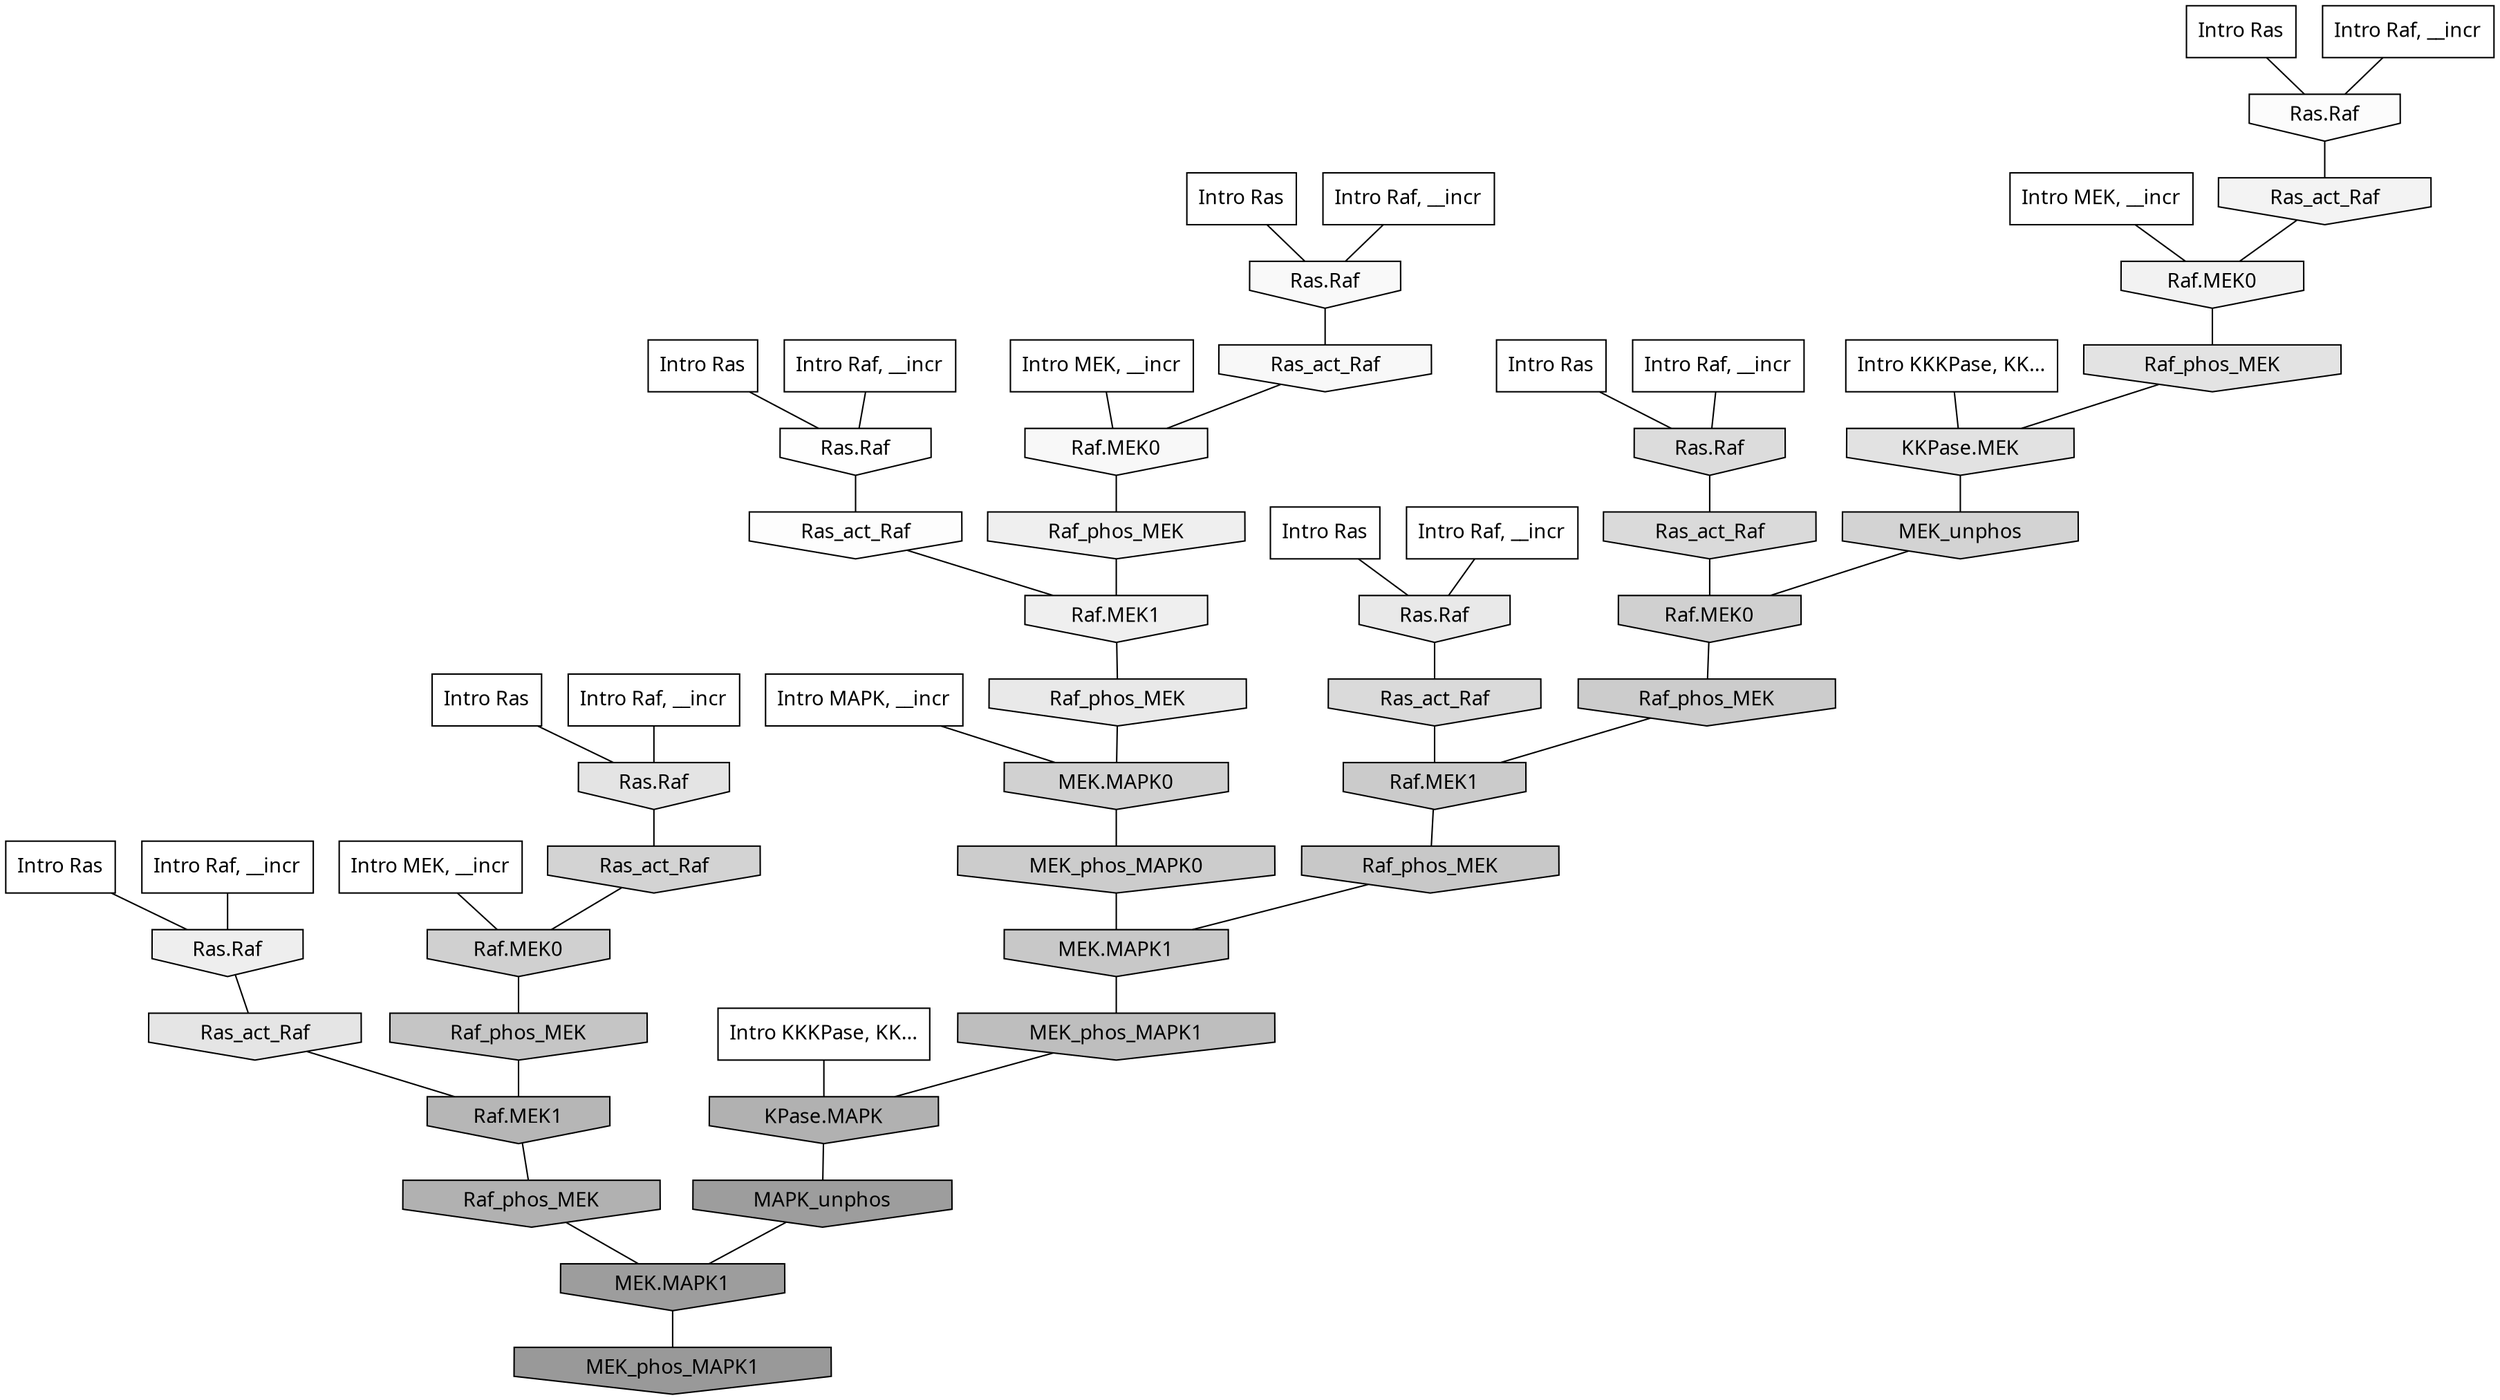 digraph G{
  rankdir="TB";
  ranksep=0.30;
  node [fontname="CMU Serif"];
  edge [fontname="CMU Serif"];
  
  18 [label="Intro Ras", shape=rectangle, style=filled, fillcolor="0.000 0.000 1.000"]
  
  30 [label="Intro Ras", shape=rectangle, style=filled, fillcolor="0.000 0.000 1.000"]
  
  52 [label="Intro Ras", shape=rectangle, style=filled, fillcolor="0.000 0.000 1.000"]
  
  59 [label="Intro Ras", shape=rectangle, style=filled, fillcolor="0.000 0.000 1.000"]
  
  78 [label="Intro Ras", shape=rectangle, style=filled, fillcolor="0.000 0.000 1.000"]
  
  89 [label="Intro Ras", shape=rectangle, style=filled, fillcolor="0.000 0.000 1.000"]
  
  99 [label="Intro Ras", shape=rectangle, style=filled, fillcolor="0.000 0.000 1.000"]
  
  124 [label="Intro Raf, __incr", shape=rectangle, style=filled, fillcolor="0.000 0.000 1.000"]
  
  470 [label="Intro Raf, __incr", shape=rectangle, style=filled, fillcolor="0.000 0.000 1.000"]
  
  476 [label="Intro Raf, __incr", shape=rectangle, style=filled, fillcolor="0.000 0.000 1.000"]
  
  503 [label="Intro Raf, __incr", shape=rectangle, style=filled, fillcolor="0.000 0.000 1.000"]
  
  562 [label="Intro Raf, __incr", shape=rectangle, style=filled, fillcolor="0.000 0.000 1.000"]
  
  794 [label="Intro Raf, __incr", shape=rectangle, style=filled, fillcolor="0.000 0.000 1.000"]
  
  899 [label="Intro Raf, __incr", shape=rectangle, style=filled, fillcolor="0.000 0.000 1.000"]
  
  1317 [label="Intro MEK, __incr", shape=rectangle, style=filled, fillcolor="0.000 0.000 1.000"]
  
  1447 [label="Intro MEK, __incr", shape=rectangle, style=filled, fillcolor="0.000 0.000 1.000"]
  
  1890 [label="Intro MEK, __incr", shape=rectangle, style=filled, fillcolor="0.000 0.000 1.000"]
  
  2426 [label="Intro MAPK, __incr", shape=rectangle, style=filled, fillcolor="0.000 0.000 1.000"]
  
  3100 [label="Intro KKKPase, KK...", shape=rectangle, style=filled, fillcolor="0.000 0.000 1.000"]
  
  3195 [label="Intro KKKPase, KK...", shape=rectangle, style=filled, fillcolor="0.000 0.000 1.000"]
  
  3391 [label="Ras.Raf", shape=invhouse, style=filled, fillcolor="0.000 0.000 0.993"]
  
  3412 [label="Ras_act_Raf", shape=invhouse, style=filled, fillcolor="0.000 0.000 0.992"]
  
  3490 [label="Ras.Raf", shape=invhouse, style=filled, fillcolor="0.000 0.000 0.985"]
  
  3608 [label="Ras.Raf", shape=invhouse, style=filled, fillcolor="0.000 0.000 0.976"]
  
  3711 [label="Ras_act_Raf", shape=invhouse, style=filled, fillcolor="0.000 0.000 0.969"]
  
  3714 [label="Raf.MEK0", shape=invhouse, style=filled, fillcolor="0.000 0.000 0.969"]
  
  4152 [label="Ras_act_Raf", shape=invhouse, style=filled, fillcolor="0.000 0.000 0.953"]
  
  4262 [label="Raf.MEK0", shape=invhouse, style=filled, fillcolor="0.000 0.000 0.949"]
  
  4589 [label="Raf_phos_MEK", shape=invhouse, style=filled, fillcolor="0.000 0.000 0.936"]
  
  4618 [label="Raf.MEK1", shape=invhouse, style=filled, fillcolor="0.000 0.000 0.934"]
  
  4659 [label="Ras.Raf", shape=invhouse, style=filled, fillcolor="0.000 0.000 0.933"]
  
  5281 [label="Raf_phos_MEK", shape=invhouse, style=filled, fillcolor="0.000 0.000 0.913"]
  
  5342 [label="Ras.Raf", shape=invhouse, style=filled, fillcolor="0.000 0.000 0.911"]
  
  5721 [label="Ras_act_Raf", shape=invhouse, style=filled, fillcolor="0.000 0.000 0.898"]
  
  5890 [label="Ras.Raf", shape=invhouse, style=filled, fillcolor="0.000 0.000 0.894"]
  
  6100 [label="Raf_phos_MEK", shape=invhouse, style=filled, fillcolor="0.000 0.000 0.887"]
  
  6245 [label="KKPase.MEK", shape=invhouse, style=filled, fillcolor="0.000 0.000 0.884"]
  
  7306 [label="Ras.Raf", shape=invhouse, style=filled, fillcolor="0.000 0.000 0.862"]
  
  7746 [label="Ras_act_Raf", shape=invhouse, style=filled, fillcolor="0.000 0.000 0.854"]
  
  7843 [label="Ras_act_Raf", shape=invhouse, style=filled, fillcolor="0.000 0.000 0.852"]
  
  9401 [label="Ras_act_Raf", shape=invhouse, style=filled, fillcolor="0.000 0.000 0.827"]
  
  9584 [label="MEK_unphos", shape=invhouse, style=filled, fillcolor="0.000 0.000 0.826"]
  
  10067 [label="MEK.MAPK0", shape=invhouse, style=filled, fillcolor="0.000 0.000 0.820"]
  
  10360 [label="Raf.MEK0", shape=invhouse, style=filled, fillcolor="0.000 0.000 0.816"]
  
  10457 [label="Raf.MEK0", shape=invhouse, style=filled, fillcolor="0.000 0.000 0.815"]
  
  11820 [label="MEK_phos_MAPK0", shape=invhouse, style=filled, fillcolor="0.000 0.000 0.800"]
  
  12093 [label="Raf_phos_MEK", shape=invhouse, style=filled, fillcolor="0.000 0.000 0.798"]
  
  12241 [label="Raf.MEK1", shape=invhouse, style=filled, fillcolor="0.000 0.000 0.796"]
  
  13612 [label="Raf_phos_MEK", shape=invhouse, style=filled, fillcolor="0.000 0.000 0.784"]
  
  13616 [label="MEK.MAPK1", shape=invhouse, style=filled, fillcolor="0.000 0.000 0.784"]
  
  15120 [label="Raf_phos_MEK", shape=invhouse, style=filled, fillcolor="0.000 0.000 0.773"]
  
  17217 [label="MEK_phos_MAPK1", shape=invhouse, style=filled, fillcolor="0.000 0.000 0.746"]
  
  18766 [label="Raf.MEK1", shape=invhouse, style=filled, fillcolor="0.000 0.000 0.712"]
  
  19507 [label="Raf_phos_MEK", shape=invhouse, style=filled, fillcolor="0.000 0.000 0.693"]
  
  19545 [label="KPase.MAPK", shape=invhouse, style=filled, fillcolor="0.000 0.000 0.692"]
  
  21693 [label="MAPK_unphos", shape=invhouse, style=filled, fillcolor="0.000 0.000 0.616"]
  
  21695 [label="MEK.MAPK1", shape=invhouse, style=filled, fillcolor="0.000 0.000 0.616"]
  
  22158 [label="MEK_phos_MAPK1", shape=invhouse, style=filled, fillcolor="0.000 0.000 0.600"]
  
  
  21695 -> 22158 [dir=none, color="0.000 0.000 0.000"] 
  21693 -> 21695 [dir=none, color="0.000 0.000 0.000"] 
  19545 -> 21693 [dir=none, color="0.000 0.000 0.000"] 
  19507 -> 21695 [dir=none, color="0.000 0.000 0.000"] 
  18766 -> 19507 [dir=none, color="0.000 0.000 0.000"] 
  17217 -> 19545 [dir=none, color="0.000 0.000 0.000"] 
  15120 -> 18766 [dir=none, color="0.000 0.000 0.000"] 
  13616 -> 17217 [dir=none, color="0.000 0.000 0.000"] 
  13612 -> 13616 [dir=none, color="0.000 0.000 0.000"] 
  12241 -> 13612 [dir=none, color="0.000 0.000 0.000"] 
  12093 -> 12241 [dir=none, color="0.000 0.000 0.000"] 
  11820 -> 13616 [dir=none, color="0.000 0.000 0.000"] 
  10457 -> 15120 [dir=none, color="0.000 0.000 0.000"] 
  10360 -> 12093 [dir=none, color="0.000 0.000 0.000"] 
  10067 -> 11820 [dir=none, color="0.000 0.000 0.000"] 
  9584 -> 10360 [dir=none, color="0.000 0.000 0.000"] 
  9401 -> 10457 [dir=none, color="0.000 0.000 0.000"] 
  7843 -> 12241 [dir=none, color="0.000 0.000 0.000"] 
  7746 -> 10360 [dir=none, color="0.000 0.000 0.000"] 
  7306 -> 7746 [dir=none, color="0.000 0.000 0.000"] 
  6245 -> 9584 [dir=none, color="0.000 0.000 0.000"] 
  6100 -> 6245 [dir=none, color="0.000 0.000 0.000"] 
  5890 -> 9401 [dir=none, color="0.000 0.000 0.000"] 
  5721 -> 18766 [dir=none, color="0.000 0.000 0.000"] 
  5342 -> 7843 [dir=none, color="0.000 0.000 0.000"] 
  5281 -> 10067 [dir=none, color="0.000 0.000 0.000"] 
  4659 -> 5721 [dir=none, color="0.000 0.000 0.000"] 
  4618 -> 5281 [dir=none, color="0.000 0.000 0.000"] 
  4589 -> 4618 [dir=none, color="0.000 0.000 0.000"] 
  4262 -> 6100 [dir=none, color="0.000 0.000 0.000"] 
  4152 -> 4262 [dir=none, color="0.000 0.000 0.000"] 
  3714 -> 4589 [dir=none, color="0.000 0.000 0.000"] 
  3711 -> 3714 [dir=none, color="0.000 0.000 0.000"] 
  3608 -> 3711 [dir=none, color="0.000 0.000 0.000"] 
  3490 -> 4152 [dir=none, color="0.000 0.000 0.000"] 
  3412 -> 4618 [dir=none, color="0.000 0.000 0.000"] 
  3391 -> 3412 [dir=none, color="0.000 0.000 0.000"] 
  3195 -> 19545 [dir=none, color="0.000 0.000 0.000"] 
  3100 -> 6245 [dir=none, color="0.000 0.000 0.000"] 
  2426 -> 10067 [dir=none, color="0.000 0.000 0.000"] 
  1890 -> 4262 [dir=none, color="0.000 0.000 0.000"] 
  1447 -> 3714 [dir=none, color="0.000 0.000 0.000"] 
  1317 -> 10457 [dir=none, color="0.000 0.000 0.000"] 
  899 -> 7306 [dir=none, color="0.000 0.000 0.000"] 
  794 -> 5890 [dir=none, color="0.000 0.000 0.000"] 
  562 -> 3391 [dir=none, color="0.000 0.000 0.000"] 
  503 -> 5342 [dir=none, color="0.000 0.000 0.000"] 
  476 -> 3490 [dir=none, color="0.000 0.000 0.000"] 
  470 -> 3608 [dir=none, color="0.000 0.000 0.000"] 
  124 -> 4659 [dir=none, color="0.000 0.000 0.000"] 
  99 -> 7306 [dir=none, color="0.000 0.000 0.000"] 
  89 -> 5890 [dir=none, color="0.000 0.000 0.000"] 
  78 -> 3608 [dir=none, color="0.000 0.000 0.000"] 
  59 -> 3391 [dir=none, color="0.000 0.000 0.000"] 
  52 -> 5342 [dir=none, color="0.000 0.000 0.000"] 
  30 -> 3490 [dir=none, color="0.000 0.000 0.000"] 
  18 -> 4659 [dir=none, color="0.000 0.000 0.000"] 
  
  }
